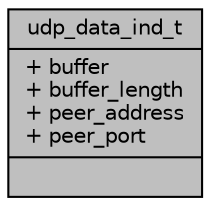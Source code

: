 digraph "udp_data_ind_t"
{
 // LATEX_PDF_SIZE
  edge [fontname="Helvetica",fontsize="10",labelfontname="Helvetica",labelfontsize="10"];
  node [fontname="Helvetica",fontsize="10",shape=record];
  Node1 [label="{udp_data_ind_t\n|+ buffer\l+ buffer_length\l+ peer_address\l+ peer_port\l|}",height=0.2,width=0.4,color="black", fillcolor="grey75", style="filled", fontcolor="black",tooltip=" "];
}
